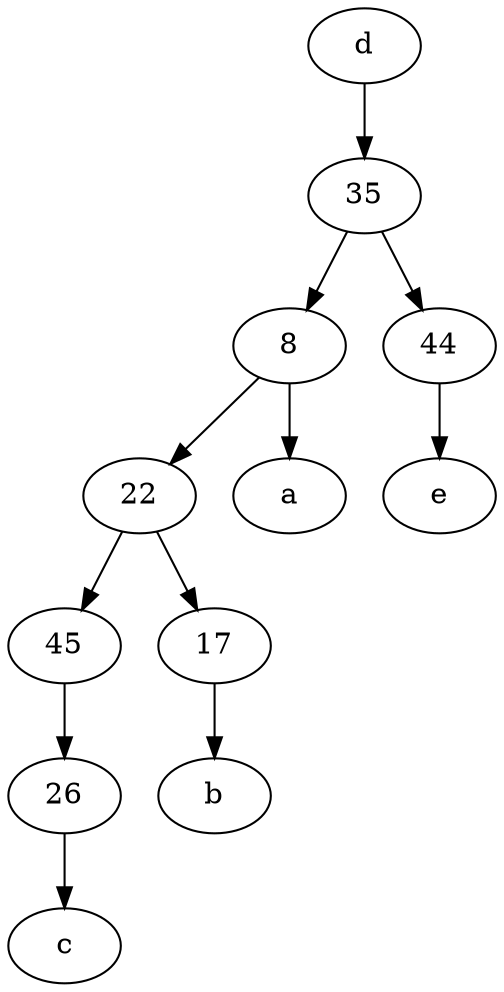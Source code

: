 digraph  {
	35;
	8;
	22;
	d [pos="20,30!"];
	45;
	44;
	26;
	17;
	22 -> 17;
	d -> 35;
	17 -> b;
	45 -> 26;
	35 -> 8;
	44 -> e;
	26 -> c;
	35 -> 44;
	8 -> a;
	8 -> 22;
	22 -> 45;

	}